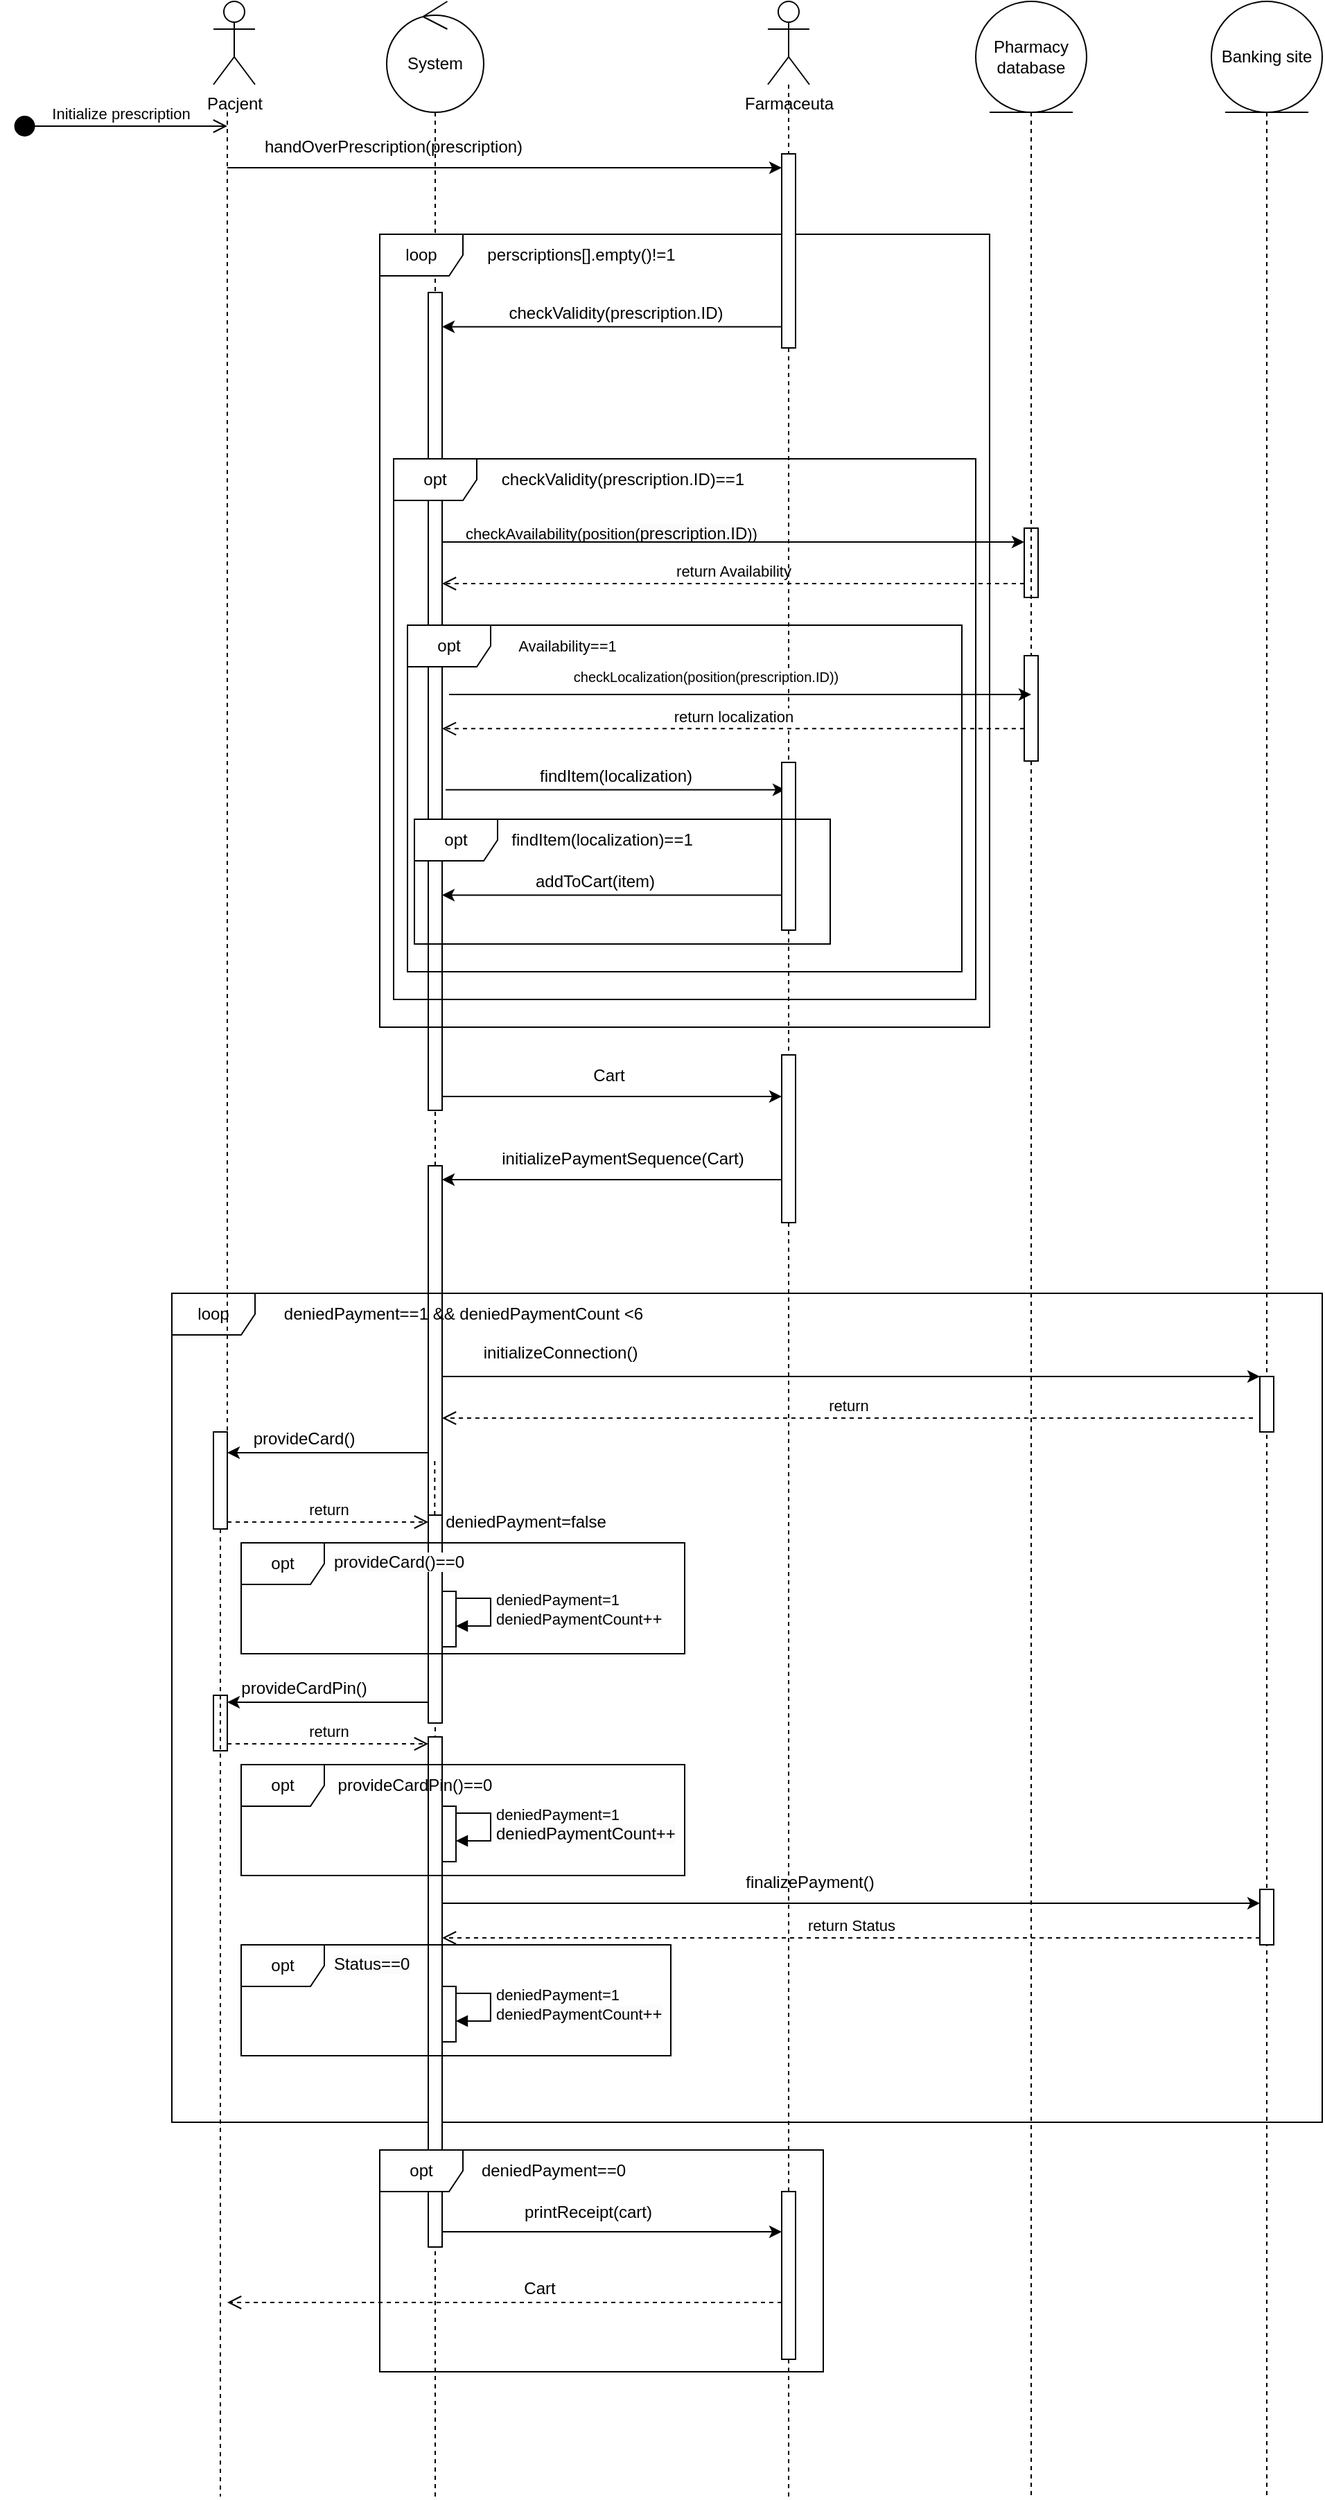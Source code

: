 <mxfile version="24.3.1" type="device">
  <diagram name="Page-1" id="2YBvvXClWsGukQMizWep">
    <mxGraphModel dx="2319" dy="731" grid="1" gridSize="10" guides="1" tooltips="1" connect="1" arrows="1" fold="1" page="1" pageScale="1" pageWidth="850" pageHeight="1100" math="0" shadow="0">
      <root>
        <mxCell id="0" />
        <mxCell id="1" parent="0" />
        <mxCell id="Qd7PHRVR40OOfA3b2ztY-6" value="Pacjent" style="shape=umlActor;verticalLabelPosition=bottom;verticalAlign=top;html=1;" parent="1" vertex="1">
          <mxGeometry x="110" y="40" width="30" height="60" as="geometry" />
        </mxCell>
        <mxCell id="Qd7PHRVR40OOfA3b2ztY-7" value="Farmaceuta" style="shape=umlActor;verticalLabelPosition=bottom;verticalAlign=top;html=1;" parent="1" vertex="1">
          <mxGeometry x="510" y="40" width="30" height="60" as="geometry" />
        </mxCell>
        <mxCell id="Qd7PHRVR40OOfA3b2ztY-15" value="" style="endArrow=classic;html=1;rounded=0;" parent="1" edge="1" target="4VZtJEJzEi6AeqWz-iAo-3">
          <mxGeometry width="50" height="50" relative="1" as="geometry">
            <mxPoint x="120" y="160" as="sourcePoint" />
            <mxPoint x="530" y="160" as="targetPoint" />
          </mxGeometry>
        </mxCell>
        <mxCell id="Qd7PHRVR40OOfA3b2ztY-18" value="handOverPrescription(pre&lt;span style=&quot;background-color: initial;&quot;&gt;scription)&lt;/span&gt;" style="text;html=1;align=center;verticalAlign=middle;whiteSpace=wrap;rounded=0;" parent="1" vertex="1">
          <mxGeometry x="175" y="130" width="130" height="30" as="geometry" />
        </mxCell>
        <mxCell id="Qd7PHRVR40OOfA3b2ztY-19" value="" style="html=1;points=[[0,0,0,0,5],[0,1,0,0,-5],[1,0,0,0,5],[1,1,0,0,-5]];perimeter=orthogonalPerimeter;outlineConnect=0;targetShapes=umlLifeline;portConstraint=eastwest;newEdgeStyle={&quot;curved&quot;:0,&quot;rounded&quot;:0};" parent="1" vertex="1">
          <mxGeometry x="265" y="250" width="10" height="590" as="geometry" />
        </mxCell>
        <mxCell id="Qd7PHRVR40OOfA3b2ztY-20" value="" style="endArrow=none;dashed=1;html=1;rounded=0;exitX=0.5;exitY=1;exitDx=0;exitDy=0;" parent="1" target="Qd7PHRVR40OOfA3b2ztY-19" edge="1">
          <mxGeometry width="50" height="50" relative="1" as="geometry">
            <mxPoint x="270" y="120" as="sourcePoint" />
            <mxPoint x="130" y="310" as="targetPoint" />
          </mxGeometry>
        </mxCell>
        <mxCell id="Qd7PHRVR40OOfA3b2ztY-31" value="opt" style="shape=umlFrame;whiteSpace=wrap;html=1;pointerEvents=0;" parent="1" vertex="1">
          <mxGeometry x="240" y="370" width="420" height="390" as="geometry" />
        </mxCell>
        <mxCell id="Qd7PHRVR40OOfA3b2ztY-34" value="checkValidity(&lt;span style=&quot;text-wrap: wrap;&quot;&gt;prescription.ID&lt;/span&gt;)==1" style="text;html=1;align=center;verticalAlign=middle;resizable=0;points=[];autosize=1;strokeColor=none;fillColor=none;" parent="1" vertex="1">
          <mxGeometry x="305" y="370" width="200" height="30" as="geometry" />
        </mxCell>
        <mxCell id="Qd7PHRVR40OOfA3b2ztY-36" value="&lt;span style=&quot;text-wrap: wrap;&quot;&gt;perscriptions&lt;/span&gt;[].empty()!=1" style="text;html=1;align=center;verticalAlign=middle;resizable=0;points=[];autosize=1;strokeColor=none;fillColor=none;" parent="1" vertex="1">
          <mxGeometry x="295" y="208" width="160" height="30" as="geometry" />
        </mxCell>
        <mxCell id="Qd7PHRVR40OOfA3b2ztY-37" value="loop" style="shape=umlFrame;whiteSpace=wrap;html=1;pointerEvents=0;" parent="1" vertex="1">
          <mxGeometry x="230" y="208" width="440" height="572" as="geometry" />
        </mxCell>
        <mxCell id="Qd7PHRVR40OOfA3b2ztY-42" value="checkValidity(&lt;span style=&quot;text-wrap: wrap;&quot;&gt;prescription.&lt;/span&gt;ID)" style="text;html=1;align=center;verticalAlign=middle;resizable=0;points=[];autosize=1;strokeColor=none;fillColor=none;" parent="1" vertex="1">
          <mxGeometry x="310" y="250" width="180" height="30" as="geometry" />
        </mxCell>
        <mxCell id="Qd7PHRVR40OOfA3b2ztY-46" value="opt" style="shape=umlFrame;whiteSpace=wrap;html=1;pointerEvents=0;" parent="1" vertex="1">
          <mxGeometry x="250" y="490" width="400" height="250" as="geometry" />
        </mxCell>
        <mxCell id="Qd7PHRVR40OOfA3b2ztY-47" value="&lt;span style=&quot;font-size: 11px; text-align: left; background-color: rgb(255, 255, 255);&quot;&gt;Availability&lt;/span&gt;&lt;span style=&quot;font-size: 11px; text-align: left; background-color: rgb(255, 255, 255);&quot;&gt;==1&lt;/span&gt;" style="text;html=1;align=center;verticalAlign=middle;resizable=0;points=[];autosize=1;strokeColor=none;fillColor=none;" parent="1" vertex="1">
          <mxGeometry x="320" y="490" width="90" height="30" as="geometry" />
        </mxCell>
        <mxCell id="Qd7PHRVR40OOfA3b2ztY-50" value="&lt;span style=&quot;color: rgb(0, 0, 0); font-family: Helvetica; font-size: 11px; font-style: normal; font-variant-ligatures: normal; font-variant-caps: normal; font-weight: 400; letter-spacing: normal; orphans: 2; text-align: left; text-indent: 0px; text-transform: none; widows: 2; word-spacing: 0px; -webkit-text-stroke-width: 0px; white-space: nowrap; background-color: rgb(255, 255, 255); text-decoration-thickness: initial; text-decoration-style: initial; text-decoration-color: initial; display: inline !important; float: none;&quot;&gt;checkAvailability(position(&lt;span style=&quot;font-size: 12px; text-align: center; text-wrap: wrap; background-color: rgb(251, 251, 251);&quot;&gt;prescription.ID&lt;/span&gt;))&lt;/span&gt;" style="text;whiteSpace=wrap;html=1;" parent="1" vertex="1">
          <mxGeometry x="290" y="410" width="220" height="30" as="geometry" />
        </mxCell>
        <mxCell id="Qd7PHRVR40OOfA3b2ztY-51" value="Pharmacy database" style="ellipse;shape=umlEntity;whiteSpace=wrap;html=1;" parent="1" vertex="1">
          <mxGeometry x="660" y="40" width="80" height="80" as="geometry" />
        </mxCell>
        <mxCell id="Qd7PHRVR40OOfA3b2ztY-52" value="" style="endArrow=none;dashed=1;html=1;rounded=0;exitX=0.5;exitY=1;exitDx=0;exitDy=0;" parent="1" source="4VZtJEJzEi6AeqWz-iAo-48" edge="1">
          <mxGeometry width="50" height="50" relative="1" as="geometry">
            <mxPoint x="535" y="130" as="sourcePoint" />
            <mxPoint x="700" y="1840" as="targetPoint" />
          </mxGeometry>
        </mxCell>
        <mxCell id="Qd7PHRVR40OOfA3b2ztY-53" value="" style="endArrow=classic;html=1;rounded=0;" parent="1" source="Qd7PHRVR40OOfA3b2ztY-19" target="Qd7PHRVR40OOfA3b2ztY-54" edge="1">
          <mxGeometry width="50" height="50" relative="1" as="geometry">
            <mxPoint x="330" y="460" as="sourcePoint" />
            <mxPoint x="680" y="430" as="targetPoint" />
            <Array as="points">
              <mxPoint x="420" y="430" />
              <mxPoint x="490" y="430" />
            </Array>
          </mxGeometry>
        </mxCell>
        <mxCell id="Qd7PHRVR40OOfA3b2ztY-54" value="" style="html=1;points=[[0,0,0,0,5],[0,1,0,0,-5],[1,0,0,0,5],[1,1,0,0,-5]];perimeter=orthogonalPerimeter;outlineConnect=0;targetShapes=umlLifeline;portConstraint=eastwest;newEdgeStyle={&quot;curved&quot;:0,&quot;rounded&quot;:0};" parent="1" vertex="1">
          <mxGeometry x="695" y="420" width="10" height="50" as="geometry" />
        </mxCell>
        <mxCell id="Qd7PHRVR40OOfA3b2ztY-55" value="return Availability" style="html=1;verticalAlign=bottom;endArrow=open;dashed=1;endSize=8;curved=0;rounded=0;" parent="1" edge="1">
          <mxGeometry relative="1" as="geometry">
            <mxPoint x="694.97" y="460" as="sourcePoint" />
            <mxPoint x="274.97" y="460" as="targetPoint" />
          </mxGeometry>
        </mxCell>
        <mxCell id="Qd7PHRVR40OOfA3b2ztY-59" value="findItem(localization)" style="text;html=1;align=center;verticalAlign=middle;resizable=0;points=[];autosize=1;strokeColor=none;fillColor=none;" parent="1" vertex="1">
          <mxGeometry x="335" y="584" width="130" height="30" as="geometry" />
        </mxCell>
        <mxCell id="Qd7PHRVR40OOfA3b2ztY-77" value="" style="endArrow=none;dashed=1;html=1;rounded=0;" parent="1" target="Qd7PHRVR40OOfA3b2ztY-19" edge="1">
          <mxGeometry width="50" height="50" relative="1" as="geometry">
            <mxPoint x="270" y="1840" as="sourcePoint" />
            <mxPoint x="270" y="1040" as="targetPoint" />
          </mxGeometry>
        </mxCell>
        <mxCell id="Qd7PHRVR40OOfA3b2ztY-78" value="" style="endArrow=classic;html=1;rounded=0;" parent="1" edge="1">
          <mxGeometry width="50" height="50" relative="1" as="geometry">
            <mxPoint x="520" y="684.71" as="sourcePoint" />
            <mxPoint x="274.97" y="684.71" as="targetPoint" />
          </mxGeometry>
        </mxCell>
        <mxCell id="Qd7PHRVR40OOfA3b2ztY-79" value="addToCart(item)" style="text;html=1;align=center;verticalAlign=middle;resizable=0;points=[];autosize=1;strokeColor=none;fillColor=none;" parent="1" vertex="1">
          <mxGeometry x="330" y="660" width="110" height="30" as="geometry" />
        </mxCell>
        <mxCell id="Qd7PHRVR40OOfA3b2ztY-81" value="Initialize prescription" style="html=1;verticalAlign=bottom;startArrow=circle;startFill=1;endArrow=open;startSize=6;endSize=8;curved=0;rounded=0;" parent="1" edge="1">
          <mxGeometry width="80" relative="1" as="geometry">
            <mxPoint x="-34.222" y="130" as="sourcePoint" />
            <mxPoint x="120" y="130" as="targetPoint" />
          </mxGeometry>
        </mxCell>
        <mxCell id="Qd7PHRVR40OOfA3b2ztY-85" value="" style="endArrow=none;dashed=1;html=1;rounded=0;" parent="1" source="4VZtJEJzEi6AeqWz-iAo-58" edge="1">
          <mxGeometry width="50" height="50" relative="1" as="geometry">
            <mxPoint x="525" y="100" as="sourcePoint" />
            <mxPoint x="525" y="820" as="targetPoint" />
          </mxGeometry>
        </mxCell>
        <mxCell id="Qd7PHRVR40OOfA3b2ztY-87" value="" style="endArrow=classic;html=1;rounded=0;" parent="1" edge="1">
          <mxGeometry width="50" height="50" relative="1" as="geometry">
            <mxPoint x="520" y="890" as="sourcePoint" />
            <mxPoint x="275" y="890" as="targetPoint" />
          </mxGeometry>
        </mxCell>
        <mxCell id="Qd7PHRVR40OOfA3b2ztY-88" value="initializePaymentSequence(Cart)" style="text;html=1;align=center;verticalAlign=middle;resizable=0;points=[];autosize=1;strokeColor=none;fillColor=none;" parent="1" vertex="1">
          <mxGeometry x="305" y="860" width="200" height="30" as="geometry" />
        </mxCell>
        <mxCell id="Qd7PHRVR40OOfA3b2ztY-89" value="" style="endArrow=classic;html=1;rounded=0;" parent="1" edge="1">
          <mxGeometry width="50" height="50" relative="1" as="geometry">
            <mxPoint x="274.97" y="830" as="sourcePoint" />
            <mxPoint x="519.97" y="830" as="targetPoint" />
          </mxGeometry>
        </mxCell>
        <mxCell id="Qd7PHRVR40OOfA3b2ztY-90" value="Cart" style="text;html=1;align=center;verticalAlign=middle;resizable=0;points=[];autosize=1;strokeColor=none;fillColor=none;" parent="1" vertex="1">
          <mxGeometry x="370" y="800" width="50" height="30" as="geometry" />
        </mxCell>
        <mxCell id="Qd7PHRVR40OOfA3b2ztY-91" value="Banking site" style="ellipse;shape=umlEntity;whiteSpace=wrap;html=1;" parent="1" vertex="1">
          <mxGeometry x="830" y="40" width="80" height="80" as="geometry" />
        </mxCell>
        <mxCell id="Qd7PHRVR40OOfA3b2ztY-92" value="" style="endArrow=none;dashed=1;html=1;rounded=0;" parent="1" edge="1">
          <mxGeometry width="50" height="50" relative="1" as="geometry">
            <mxPoint x="870" y="120" as="sourcePoint" />
            <mxPoint x="870" y="1840" as="targetPoint" />
          </mxGeometry>
        </mxCell>
        <mxCell id="Qd7PHRVR40OOfA3b2ztY-94" value="" style="endArrow=none;dashed=1;html=1;rounded=0;" parent="1" edge="1">
          <mxGeometry width="50" height="50" relative="1" as="geometry">
            <mxPoint x="270" y="1014.824" as="sourcePoint" />
            <mxPoint x="270" y="1092" as="targetPoint" />
          </mxGeometry>
        </mxCell>
        <mxCell id="Qd7PHRVR40OOfA3b2ztY-93" value="" style="html=1;points=[[0,0,0,0,5],[0,1,0,0,-5],[1,0,0,0,5],[1,1,0,0,-5]];perimeter=orthogonalPerimeter;outlineConnect=0;targetShapes=umlLifeline;portConstraint=eastwest;newEdgeStyle={&quot;curved&quot;:0,&quot;rounded&quot;:0};" parent="1" vertex="1">
          <mxGeometry x="265" y="880" width="10" height="340" as="geometry" />
        </mxCell>
        <mxCell id="Qd7PHRVR40OOfA3b2ztY-95" value="loop" style="shape=umlFrame;whiteSpace=wrap;html=1;pointerEvents=0;" parent="1" vertex="1">
          <mxGeometry x="80" y="972" width="830" height="598" as="geometry" />
        </mxCell>
        <mxCell id="Qd7PHRVR40OOfA3b2ztY-96" value="deniedPayment==1 &amp;amp;&amp;amp; deniedPaymentCount &amp;lt;6" style="text;html=1;align=center;verticalAlign=middle;resizable=0;points=[];autosize=1;strokeColor=none;fillColor=none;" parent="1" vertex="1">
          <mxGeometry x="150" y="972" width="280" height="30" as="geometry" />
        </mxCell>
        <mxCell id="Qd7PHRVR40OOfA3b2ztY-97" value="" style="endArrow=classic;html=1;rounded=0;" parent="1" target="Qd7PHRVR40OOfA3b2ztY-100" edge="1">
          <mxGeometry width="50" height="50" relative="1" as="geometry">
            <mxPoint x="275" y="1032" as="sourcePoint" />
            <mxPoint x="870" y="1032" as="targetPoint" />
          </mxGeometry>
        </mxCell>
        <mxCell id="Qd7PHRVR40OOfA3b2ztY-98" value="initializeConnection()" style="text;html=1;align=center;verticalAlign=middle;resizable=0;points=[];autosize=1;strokeColor=none;fillColor=none;" parent="1" vertex="1">
          <mxGeometry x="295" y="1000" width="130" height="30" as="geometry" />
        </mxCell>
        <mxCell id="Qd7PHRVR40OOfA3b2ztY-100" value="" style="html=1;points=[[0,0,0,0,5],[0,1,0,0,-5],[1,0,0,0,5],[1,1,0,0,-5]];perimeter=orthogonalPerimeter;outlineConnect=0;targetShapes=umlLifeline;portConstraint=eastwest;newEdgeStyle={&quot;curved&quot;:0,&quot;rounded&quot;:0};" parent="1" vertex="1">
          <mxGeometry x="865" y="1032" width="10" height="40" as="geometry" />
        </mxCell>
        <mxCell id="Qd7PHRVR40OOfA3b2ztY-101" value="return" style="html=1;verticalAlign=bottom;endArrow=open;dashed=1;endSize=8;curved=0;rounded=0;" parent="1" edge="1">
          <mxGeometry relative="1" as="geometry">
            <mxPoint x="860" y="1062" as="sourcePoint" />
            <mxPoint x="275" y="1062" as="targetPoint" />
          </mxGeometry>
        </mxCell>
        <mxCell id="Qd7PHRVR40OOfA3b2ztY-102" value="" style="endArrow=classic;html=1;rounded=0;exitX=0;exitY=1;exitDx=0;exitDy=-5;exitPerimeter=0;" parent="1" edge="1">
          <mxGeometry width="50" height="50" relative="1" as="geometry">
            <mxPoint x="265" y="1087" as="sourcePoint" />
            <mxPoint x="120" y="1087" as="targetPoint" />
          </mxGeometry>
        </mxCell>
        <mxCell id="Qd7PHRVR40OOfA3b2ztY-103" value="provideCard()" style="text;html=1;align=center;verticalAlign=middle;resizable=0;points=[];autosize=1;strokeColor=none;fillColor=none;" parent="1" vertex="1">
          <mxGeometry x="125" y="1062" width="100" height="30" as="geometry" />
        </mxCell>
        <mxCell id="Qd7PHRVR40OOfA3b2ztY-105" value="" style="endArrow=none;dashed=1;html=1;rounded=0;" parent="1" target="Qd7PHRVR40OOfA3b2ztY-104" edge="1">
          <mxGeometry width="50" height="50" relative="1" as="geometry">
            <mxPoint x="120" y="120" as="sourcePoint" />
            <mxPoint x="120" y="1901.684" as="targetPoint" />
          </mxGeometry>
        </mxCell>
        <mxCell id="Qd7PHRVR40OOfA3b2ztY-104" value="" style="html=1;points=[[0,0,0,0,5],[0,1,0,0,-5],[1,0,0,0,5],[1,1,0,0,-5]];perimeter=orthogonalPerimeter;outlineConnect=0;targetShapes=umlLifeline;portConstraint=eastwest;newEdgeStyle={&quot;curved&quot;:0,&quot;rounded&quot;:0};" parent="1" vertex="1">
          <mxGeometry x="110" y="1072" width="10" height="70" as="geometry" />
        </mxCell>
        <mxCell id="Qd7PHRVR40OOfA3b2ztY-107" value="" style="endArrow=none;dashed=1;html=1;rounded=0;" parent="1" edge="1">
          <mxGeometry width="50" height="50" relative="1" as="geometry">
            <mxPoint x="269.66" y="1132" as="sourcePoint" />
            <mxPoint x="269.66" y="1092" as="targetPoint" />
          </mxGeometry>
        </mxCell>
        <mxCell id="Qd7PHRVR40OOfA3b2ztY-108" value="" style="html=1;points=[[0,0,0,0,5],[0,1,0,0,-5],[1,0,0,0,5],[1,1,0,0,-5]];perimeter=orthogonalPerimeter;outlineConnect=0;targetShapes=umlLifeline;portConstraint=eastwest;newEdgeStyle={&quot;curved&quot;:0,&quot;rounded&quot;:0};" parent="1" vertex="1">
          <mxGeometry x="265" y="1132" width="10" height="150" as="geometry" />
        </mxCell>
        <mxCell id="Qd7PHRVR40OOfA3b2ztY-109" value="return" style="html=1;verticalAlign=bottom;endArrow=open;dashed=1;endSize=8;curved=0;rounded=0;entryX=0;entryY=0;entryDx=0;entryDy=5;entryPerimeter=0;exitX=1;exitY=1;exitDx=0;exitDy=-5;exitPerimeter=0;" parent="1" source="Qd7PHRVR40OOfA3b2ztY-104" target="Qd7PHRVR40OOfA3b2ztY-108" edge="1">
          <mxGeometry relative="1" as="geometry">
            <mxPoint x="220" y="1132" as="sourcePoint" />
            <mxPoint x="140" y="1132" as="targetPoint" />
          </mxGeometry>
        </mxCell>
        <mxCell id="Qd7PHRVR40OOfA3b2ztY-110" value="opt" style="shape=umlFrame;whiteSpace=wrap;html=1;pointerEvents=0;" parent="1" vertex="1">
          <mxGeometry x="130" y="1152" width="320" height="80" as="geometry" />
        </mxCell>
        <mxCell id="Qd7PHRVR40OOfA3b2ztY-111" value="&lt;span style=&quot;color: rgb(0, 0, 0); font-family: Helvetica; font-size: 12px; font-style: normal; font-variant-ligatures: normal; font-variant-caps: normal; font-weight: 400; letter-spacing: normal; orphans: 2; text-align: center; text-indent: 0px; text-transform: none; widows: 2; word-spacing: 0px; -webkit-text-stroke-width: 0px; white-space: nowrap; background-color: rgb(251, 251, 251); text-decoration-thickness: initial; text-decoration-style: initial; text-decoration-color: initial; display: inline !important; float: none;&quot;&gt;provideCard()==0&lt;/span&gt;" style="text;whiteSpace=wrap;html=1;" parent="1" vertex="1">
          <mxGeometry x="195" y="1152" width="110" height="40" as="geometry" />
        </mxCell>
        <mxCell id="Qd7PHRVR40OOfA3b2ztY-112" value="" style="html=1;points=[[0,0,0,0,5],[0,1,0,0,-5],[1,0,0,0,5],[1,1,0,0,-5]];perimeter=orthogonalPerimeter;outlineConnect=0;targetShapes=umlLifeline;portConstraint=eastwest;newEdgeStyle={&quot;curved&quot;:0,&quot;rounded&quot;:0};" parent="1" vertex="1">
          <mxGeometry x="275" y="1187" width="10" height="40" as="geometry" />
        </mxCell>
        <mxCell id="Qd7PHRVR40OOfA3b2ztY-113" value="deniedPayment=1&lt;div&gt;&lt;span style=&quot;text-align: center; background-color: rgb(251, 251, 251);&quot;&gt;&lt;font style=&quot;font-size: 11px;&quot;&gt;deniedPaymentCount&lt;/font&gt;&lt;/span&gt;&lt;span style=&quot;font-size: 12px; text-align: center; background-color: rgb(251, 251, 251);&quot;&gt;++&lt;/span&gt;&lt;br&gt;&lt;/div&gt;" style="html=1;align=left;spacingLeft=2;endArrow=block;rounded=0;edgeStyle=orthogonalEdgeStyle;curved=0;rounded=0;exitX=1;exitY=0;exitDx=0;exitDy=5;exitPerimeter=0;" parent="1" edge="1">
          <mxGeometry relative="1" as="geometry">
            <mxPoint x="285" y="1187" as="sourcePoint" />
            <Array as="points">
              <mxPoint x="310" y="1192" />
              <mxPoint x="310" y="1212" />
            </Array>
            <mxPoint x="285" y="1212" as="targetPoint" />
          </mxGeometry>
        </mxCell>
        <mxCell id="Qd7PHRVR40OOfA3b2ztY-114" value="deniedPayment=false" style="text;html=1;align=center;verticalAlign=middle;resizable=0;points=[];autosize=1;strokeColor=none;fillColor=none;" parent="1" vertex="1">
          <mxGeometry x="265" y="1122" width="140" height="30" as="geometry" />
        </mxCell>
        <mxCell id="Qd7PHRVR40OOfA3b2ztY-117" value="" style="endArrow=classic;html=1;rounded=0;exitX=0;exitY=1;exitDx=0;exitDy=-5;exitPerimeter=0;" parent="1" edge="1">
          <mxGeometry width="50" height="50" relative="1" as="geometry">
            <mxPoint x="265" y="1267" as="sourcePoint" />
            <mxPoint x="120" y="1267" as="targetPoint" />
          </mxGeometry>
        </mxCell>
        <mxCell id="Qd7PHRVR40OOfA3b2ztY-118" value="provideCardPin()" style="text;html=1;align=center;verticalAlign=middle;resizable=0;points=[];autosize=1;strokeColor=none;fillColor=none;" parent="1" vertex="1">
          <mxGeometry x="120" y="1242" width="110" height="30" as="geometry" />
        </mxCell>
        <mxCell id="Qd7PHRVR40OOfA3b2ztY-119" value="" style="html=1;points=[[0,0,0,0,5],[0,1,0,0,-5],[1,0,0,0,5],[1,1,0,0,-5]];perimeter=orthogonalPerimeter;outlineConnect=0;targetShapes=umlLifeline;portConstraint=eastwest;newEdgeStyle={&quot;curved&quot;:0,&quot;rounded&quot;:0};" parent="1" vertex="1">
          <mxGeometry x="110" y="1262" width="10" height="40" as="geometry" />
        </mxCell>
        <mxCell id="Qd7PHRVR40OOfA3b2ztY-122" value="return" style="html=1;verticalAlign=bottom;endArrow=open;dashed=1;endSize=8;curved=0;rounded=0;exitX=1;exitY=1;exitDx=0;exitDy=-5;exitPerimeter=0;" parent="1" source="Qd7PHRVR40OOfA3b2ztY-119" target="Qd7PHRVR40OOfA3b2ztY-123" edge="1">
          <mxGeometry relative="1" as="geometry">
            <mxPoint x="300" y="1292" as="sourcePoint" />
            <mxPoint x="265" y="1297" as="targetPoint" />
          </mxGeometry>
        </mxCell>
        <mxCell id="Qd7PHRVR40OOfA3b2ztY-123" value="" style="html=1;points=[[0,0,0,0,5],[0,1,0,0,-5],[1,0,0,0,5],[1,1,0,0,-5]];perimeter=orthogonalPerimeter;outlineConnect=0;targetShapes=umlLifeline;portConstraint=eastwest;newEdgeStyle={&quot;curved&quot;:0,&quot;rounded&quot;:0};" parent="1" vertex="1">
          <mxGeometry x="265" y="1292" width="10" height="368" as="geometry" />
        </mxCell>
        <mxCell id="Qd7PHRVR40OOfA3b2ztY-124" value="opt" style="shape=umlFrame;whiteSpace=wrap;html=1;pointerEvents=0;" parent="1" vertex="1">
          <mxGeometry x="130" y="1312" width="320" height="80" as="geometry" />
        </mxCell>
        <mxCell id="Qd7PHRVR40OOfA3b2ztY-125" value="provideCardPin()==0" style="text;html=1;align=center;verticalAlign=middle;resizable=0;points=[];autosize=1;strokeColor=none;fillColor=none;" parent="1" vertex="1">
          <mxGeometry x="190" y="1312" width="130" height="30" as="geometry" />
        </mxCell>
        <mxCell id="Qd7PHRVR40OOfA3b2ztY-126" value="" style="html=1;points=[[0,0,0,0,5],[0,1,0,0,-5],[1,0,0,0,5],[1,1,0,0,-5]];perimeter=orthogonalPerimeter;outlineConnect=0;targetShapes=umlLifeline;portConstraint=eastwest;newEdgeStyle={&quot;curved&quot;:0,&quot;rounded&quot;:0};" parent="1" vertex="1">
          <mxGeometry x="275" y="1342" width="10" height="40" as="geometry" />
        </mxCell>
        <mxCell id="Qd7PHRVR40OOfA3b2ztY-127" value="deniedPayment=1&lt;div&gt;&lt;span style=&quot;font-size: 12px; text-align: center; background-color: rgb(251, 251, 251);&quot;&gt;deniedPaymentCount++&lt;/span&gt;&lt;br&gt;&lt;/div&gt;" style="html=1;align=left;spacingLeft=2;endArrow=block;rounded=0;edgeStyle=orthogonalEdgeStyle;curved=0;rounded=0;exitX=1;exitY=0;exitDx=0;exitDy=5;exitPerimeter=0;" parent="1" edge="1">
          <mxGeometry relative="1" as="geometry">
            <mxPoint x="285" y="1342" as="sourcePoint" />
            <Array as="points">
              <mxPoint x="310" y="1347" />
              <mxPoint x="310" y="1367" />
            </Array>
            <mxPoint x="285" y="1367" as="targetPoint" />
          </mxGeometry>
        </mxCell>
        <mxCell id="Qd7PHRVR40OOfA3b2ztY-129" value="" style="endArrow=classic;html=1;rounded=0;" parent="1" source="Qd7PHRVR40OOfA3b2ztY-130" edge="1">
          <mxGeometry width="50" height="50" relative="1" as="geometry">
            <mxPoint x="320" y="1462" as="sourcePoint" />
            <mxPoint x="871.143" y="1412" as="targetPoint" />
          </mxGeometry>
        </mxCell>
        <mxCell id="Qd7PHRVR40OOfA3b2ztY-132" value="finalizePayment()" style="text;html=1;align=center;verticalAlign=middle;resizable=0;points=[];autosize=1;strokeColor=none;fillColor=none;" parent="1" vertex="1">
          <mxGeometry x="480" y="1382" width="120" height="30" as="geometry" />
        </mxCell>
        <mxCell id="Qd7PHRVR40OOfA3b2ztY-133" value="return Status" style="html=1;verticalAlign=bottom;endArrow=open;dashed=1;endSize=8;curved=0;rounded=0;exitX=0;exitY=1;exitDx=0;exitDy=-5;exitPerimeter=0;" parent="1" source="Qd7PHRVR40OOfA3b2ztY-130" edge="1" target="Qd7PHRVR40OOfA3b2ztY-123">
          <mxGeometry relative="1" as="geometry">
            <mxPoint x="360" y="1432" as="sourcePoint" />
            <mxPoint x="280" y="1432" as="targetPoint" />
          </mxGeometry>
        </mxCell>
        <mxCell id="Qd7PHRVR40OOfA3b2ztY-134" value="opt" style="shape=umlFrame;whiteSpace=wrap;html=1;pointerEvents=0;" parent="1" vertex="1">
          <mxGeometry x="130" y="1442" width="310" height="80" as="geometry" />
        </mxCell>
        <mxCell id="Qd7PHRVR40OOfA3b2ztY-135" value="&lt;span style=&quot;color: rgb(0, 0, 0); font-family: Helvetica; font-size: 12px; font-style: normal; font-variant-ligatures: normal; font-variant-caps: normal; font-weight: 400; letter-spacing: normal; orphans: 2; text-align: center; text-indent: 0px; text-transform: none; widows: 2; word-spacing: 0px; -webkit-text-stroke-width: 0px; white-space: nowrap; background-color: rgb(251, 251, 251); text-decoration-thickness: initial; text-decoration-style: initial; text-decoration-color: initial; display: inline !important; float: none;&quot;&gt;Status==0&lt;/span&gt;" style="text;whiteSpace=wrap;html=1;" parent="1" vertex="1">
          <mxGeometry x="195" y="1442" width="130" height="40" as="geometry" />
        </mxCell>
        <mxCell id="Qd7PHRVR40OOfA3b2ztY-136" value="" style="html=1;points=[[0,0,0,0,5],[0,1,0,0,-5],[1,0,0,0,5],[1,1,0,0,-5]];perimeter=orthogonalPerimeter;outlineConnect=0;targetShapes=umlLifeline;portConstraint=eastwest;newEdgeStyle={&quot;curved&quot;:0,&quot;rounded&quot;:0};" parent="1" vertex="1">
          <mxGeometry x="274.97" y="1472" width="10" height="40" as="geometry" />
        </mxCell>
        <mxCell id="Qd7PHRVR40OOfA3b2ztY-137" value="deniedPayment=1&lt;div&gt;&lt;span style=&quot;text-align: center; background-color: rgb(251, 251, 251);&quot;&gt;&lt;font style=&quot;font-size: 11px;&quot;&gt;deniedPaymentCount&lt;/font&gt;&lt;/span&gt;&lt;span style=&quot;font-size: 12px; text-align: center; background-color: rgb(251, 251, 251);&quot;&gt;++&lt;/span&gt;&lt;br&gt;&lt;/div&gt;" style="html=1;align=left;spacingLeft=2;endArrow=block;rounded=0;edgeStyle=orthogonalEdgeStyle;curved=0;rounded=0;exitX=1;exitY=0;exitDx=0;exitDy=5;exitPerimeter=0;" parent="1" edge="1">
          <mxGeometry relative="1" as="geometry">
            <mxPoint x="284.97" y="1472" as="sourcePoint" />
            <Array as="points">
              <mxPoint x="309.97" y="1477" />
              <mxPoint x="309.97" y="1497" />
            </Array>
            <mxPoint x="284.97" y="1497" as="targetPoint" />
          </mxGeometry>
        </mxCell>
        <mxCell id="4VZtJEJzEi6AeqWz-iAo-2" value="" style="endArrow=none;dashed=1;html=1;rounded=0;" edge="1" parent="1" source="Qd7PHRVR40OOfA3b2ztY-7" target="4VZtJEJzEi6AeqWz-iAo-3">
          <mxGeometry width="50" height="50" relative="1" as="geometry">
            <mxPoint x="525" y="100" as="sourcePoint" />
            <mxPoint x="525" y="1010" as="targetPoint" />
          </mxGeometry>
        </mxCell>
        <mxCell id="4VZtJEJzEi6AeqWz-iAo-3" value="" style="html=1;points=[[0,0,0,0,5],[0,1,0,0,-5],[1,0,0,0,5],[1,1,0,0,-5]];perimeter=orthogonalPerimeter;outlineConnect=0;targetShapes=umlLifeline;portConstraint=eastwest;newEdgeStyle={&quot;curved&quot;:0,&quot;rounded&quot;:0};" vertex="1" parent="1">
          <mxGeometry x="520" y="150" width="10" height="140" as="geometry" />
        </mxCell>
        <mxCell id="4VZtJEJzEi6AeqWz-iAo-13" value="" style="endArrow=classic;html=1;rounded=0;" edge="1" parent="1">
          <mxGeometry width="50" height="50" relative="1" as="geometry">
            <mxPoint x="520" y="274.71" as="sourcePoint" />
            <mxPoint x="275" y="274.71" as="targetPoint" />
          </mxGeometry>
        </mxCell>
        <mxCell id="4VZtJEJzEi6AeqWz-iAo-20" value="" style="endArrow=classic;html=1;rounded=0;" edge="1" parent="1">
          <mxGeometry width="50" height="50" relative="1" as="geometry">
            <mxPoint x="277.5" y="608.71" as="sourcePoint" />
            <mxPoint x="522.5" y="608.71" as="targetPoint" />
          </mxGeometry>
        </mxCell>
        <mxCell id="4VZtJEJzEi6AeqWz-iAo-25" value="" style="endArrow=none;dashed=1;html=1;rounded=0;" edge="1" parent="1" source="4VZtJEJzEi6AeqWz-iAo-3" target="4VZtJEJzEi6AeqWz-iAo-24">
          <mxGeometry width="50" height="50" relative="1" as="geometry">
            <mxPoint x="525" y="290" as="sourcePoint" />
            <mxPoint x="525" y="1010" as="targetPoint" />
          </mxGeometry>
        </mxCell>
        <mxCell id="4VZtJEJzEi6AeqWz-iAo-24" value="" style="html=1;points=[[0,0,0,0,5],[0,1,0,0,-5],[1,0,0,0,5],[1,1,0,0,-5]];perimeter=orthogonalPerimeter;outlineConnect=0;targetShapes=umlLifeline;portConstraint=eastwest;newEdgeStyle={&quot;curved&quot;:0,&quot;rounded&quot;:0};" vertex="1" parent="1">
          <mxGeometry x="520" y="589" width="10" height="121" as="geometry" />
        </mxCell>
        <mxCell id="4VZtJEJzEi6AeqWz-iAo-36" value="System" style="ellipse;shape=umlControl;whiteSpace=wrap;html=1;" vertex="1" parent="1">
          <mxGeometry x="235" y="40" width="70" height="80" as="geometry" />
        </mxCell>
        <mxCell id="4VZtJEJzEi6AeqWz-iAo-40" value="opt" style="shape=umlFrame;whiteSpace=wrap;html=1;pointerEvents=0;" vertex="1" parent="1">
          <mxGeometry x="255" y="630" width="300" height="90" as="geometry" />
        </mxCell>
        <mxCell id="4VZtJEJzEi6AeqWz-iAo-41" value="findItem(localization)==1" style="text;html=1;align=center;verticalAlign=middle;resizable=0;points=[];autosize=1;strokeColor=none;fillColor=none;" vertex="1" parent="1">
          <mxGeometry x="315" y="630" width="150" height="30" as="geometry" />
        </mxCell>
        <mxCell id="4VZtJEJzEi6AeqWz-iAo-42" value="" style="endArrow=classic;html=1;rounded=0;" edge="1" parent="1">
          <mxGeometry width="50" height="50" relative="1" as="geometry">
            <mxPoint x="275" y="1412" as="sourcePoint" />
            <mxPoint x="865" y="1412" as="targetPoint" />
          </mxGeometry>
        </mxCell>
        <mxCell id="Qd7PHRVR40OOfA3b2ztY-130" value="" style="html=1;points=[[0,0,0,0,5],[0,1,0,0,-5],[1,0,0,0,5],[1,1,0,0,-5]];perimeter=orthogonalPerimeter;outlineConnect=0;targetShapes=umlLifeline;portConstraint=eastwest;newEdgeStyle={&quot;curved&quot;:0,&quot;rounded&quot;:0};" parent="1" vertex="1">
          <mxGeometry x="865" y="1402" width="10" height="40" as="geometry" />
        </mxCell>
        <mxCell id="4VZtJEJzEi6AeqWz-iAo-43" value="opt" style="shape=umlFrame;whiteSpace=wrap;html=1;pointerEvents=0;" vertex="1" parent="1">
          <mxGeometry x="230" y="1590" width="320" height="160" as="geometry" />
        </mxCell>
        <mxCell id="4VZtJEJzEi6AeqWz-iAo-44" value="deniedPayment==0" style="text;html=1;align=center;verticalAlign=middle;resizable=0;points=[];autosize=1;strokeColor=none;fillColor=none;" vertex="1" parent="1">
          <mxGeometry x="290" y="1590" width="130" height="30" as="geometry" />
        </mxCell>
        <mxCell id="4VZtJEJzEi6AeqWz-iAo-47" value="&lt;span style=&quot;font-size: 10px; text-align: left; background-color: rgb(255, 255, 255);&quot;&gt;checkLocalization(position(prescription.ID))&lt;/span&gt;" style="text;html=1;align=center;verticalAlign=middle;resizable=0;points=[];autosize=1;strokeColor=none;fillColor=none;" vertex="1" parent="1">
          <mxGeometry x="360" y="512" width="210" height="30" as="geometry" />
        </mxCell>
        <mxCell id="4VZtJEJzEi6AeqWz-iAo-50" value="" style="endArrow=none;dashed=1;html=1;rounded=0;exitX=0.5;exitY=1;exitDx=0;exitDy=0;" edge="1" parent="1" source="Qd7PHRVR40OOfA3b2ztY-51" target="4VZtJEJzEi6AeqWz-iAo-48">
          <mxGeometry width="50" height="50" relative="1" as="geometry">
            <mxPoint x="700" y="120" as="sourcePoint" />
            <mxPoint x="700" y="1890" as="targetPoint" />
          </mxGeometry>
        </mxCell>
        <mxCell id="4VZtJEJzEi6AeqWz-iAo-48" value="" style="html=1;points=[[0,0,0,0,5],[0,1,0,0,-5],[1,0,0,0,5],[1,1,0,0,-5]];perimeter=orthogonalPerimeter;outlineConnect=0;targetShapes=umlLifeline;portConstraint=eastwest;newEdgeStyle={&quot;curved&quot;:0,&quot;rounded&quot;:0};" vertex="1" parent="1">
          <mxGeometry x="695" y="512" width="10" height="76" as="geometry" />
        </mxCell>
        <mxCell id="4VZtJEJzEi6AeqWz-iAo-51" value="" style="endArrow=classic;html=1;rounded=0;" edge="1" parent="1">
          <mxGeometry width="50" height="50" relative="1" as="geometry">
            <mxPoint x="280" y="540" as="sourcePoint" />
            <mxPoint x="700" y="540" as="targetPoint" />
            <Array as="points">
              <mxPoint x="425" y="540" />
              <mxPoint x="495" y="540" />
            </Array>
          </mxGeometry>
        </mxCell>
        <mxCell id="4VZtJEJzEi6AeqWz-iAo-53" value="return localization" style="html=1;verticalAlign=bottom;endArrow=open;dashed=1;endSize=8;curved=0;rounded=0;" edge="1" parent="1">
          <mxGeometry relative="1" as="geometry">
            <mxPoint x="694.97" y="564.66" as="sourcePoint" />
            <mxPoint x="274.97" y="564.66" as="targetPoint" />
          </mxGeometry>
        </mxCell>
        <mxCell id="4VZtJEJzEi6AeqWz-iAo-59" value="" style="endArrow=none;dashed=1;html=1;rounded=0;" edge="1" parent="1" source="4VZtJEJzEi6AeqWz-iAo-61">
          <mxGeometry width="50" height="50" relative="1" as="geometry">
            <mxPoint x="525" y="710" as="sourcePoint" />
            <mxPoint x="525" y="1840" as="targetPoint" />
          </mxGeometry>
        </mxCell>
        <mxCell id="4VZtJEJzEi6AeqWz-iAo-60" value="" style="endArrow=none;dashed=1;html=1;rounded=0;" edge="1" parent="1" source="4VZtJEJzEi6AeqWz-iAo-24" target="4VZtJEJzEi6AeqWz-iAo-58">
          <mxGeometry width="50" height="50" relative="1" as="geometry">
            <mxPoint x="525" y="710" as="sourcePoint" />
            <mxPoint x="525" y="1980" as="targetPoint" />
          </mxGeometry>
        </mxCell>
        <mxCell id="4VZtJEJzEi6AeqWz-iAo-58" value="" style="html=1;points=[[0,0,0,0,5],[0,1,0,0,-5],[1,0,0,0,5],[1,1,0,0,-5]];perimeter=orthogonalPerimeter;outlineConnect=0;targetShapes=umlLifeline;portConstraint=eastwest;newEdgeStyle={&quot;curved&quot;:0,&quot;rounded&quot;:0};" vertex="1" parent="1">
          <mxGeometry x="520" y="800" width="10" height="121" as="geometry" />
        </mxCell>
        <mxCell id="4VZtJEJzEi6AeqWz-iAo-62" value="" style="endArrow=none;dashed=1;html=1;rounded=0;" edge="1" parent="1" source="4VZtJEJzEi6AeqWz-iAo-58" target="4VZtJEJzEi6AeqWz-iAo-61">
          <mxGeometry width="50" height="50" relative="1" as="geometry">
            <mxPoint x="525" y="921" as="sourcePoint" />
            <mxPoint x="525" y="1980" as="targetPoint" />
          </mxGeometry>
        </mxCell>
        <mxCell id="4VZtJEJzEi6AeqWz-iAo-61" value="" style="html=1;points=[[0,0,0,0,5],[0,1,0,0,-5],[1,0,0,0,5],[1,1,0,0,-5]];perimeter=orthogonalPerimeter;outlineConnect=0;targetShapes=umlLifeline;portConstraint=eastwest;newEdgeStyle={&quot;curved&quot;:0,&quot;rounded&quot;:0};" vertex="1" parent="1">
          <mxGeometry x="520" y="1620" width="10" height="121" as="geometry" />
        </mxCell>
        <mxCell id="4VZtJEJzEi6AeqWz-iAo-63" value="printReceipt(cart)" style="text;html=1;align=center;verticalAlign=middle;resizable=0;points=[];autosize=1;strokeColor=none;fillColor=none;" vertex="1" parent="1">
          <mxGeometry x="320" y="1620" width="120" height="30" as="geometry" />
        </mxCell>
        <mxCell id="4VZtJEJzEi6AeqWz-iAo-65" value="" style="endArrow=classic;html=1;rounded=0;" edge="1" parent="1">
          <mxGeometry width="50" height="50" relative="1" as="geometry">
            <mxPoint x="275" y="1649" as="sourcePoint" />
            <mxPoint x="520" y="1649" as="targetPoint" />
          </mxGeometry>
        </mxCell>
        <mxCell id="4VZtJEJzEi6AeqWz-iAo-66" value="" style="endArrow=none;dashed=1;html=1;rounded=0;" edge="1" parent="1" source="Qd7PHRVR40OOfA3b2ztY-104">
          <mxGeometry width="50" height="50" relative="1" as="geometry">
            <mxPoint x="120" y="1142" as="sourcePoint" />
            <mxPoint x="115" y="1840" as="targetPoint" />
          </mxGeometry>
        </mxCell>
        <mxCell id="4VZtJEJzEi6AeqWz-iAo-70" value="Cart" style="text;html=1;align=center;verticalAlign=middle;resizable=0;points=[];autosize=1;strokeColor=none;fillColor=none;" vertex="1" parent="1">
          <mxGeometry x="320" y="1675" width="50" height="30" as="geometry" />
        </mxCell>
        <mxCell id="4VZtJEJzEi6AeqWz-iAo-71" value="" style="html=1;verticalAlign=bottom;endArrow=open;dashed=1;endSize=8;curved=0;rounded=0;" edge="1" parent="1" source="4VZtJEJzEi6AeqWz-iAo-61">
          <mxGeometry relative="1" as="geometry">
            <mxPoint x="765" y="1700" as="sourcePoint" />
            <mxPoint x="120" y="1700" as="targetPoint" />
          </mxGeometry>
        </mxCell>
      </root>
    </mxGraphModel>
  </diagram>
</mxfile>
